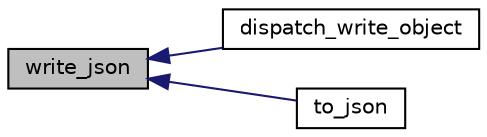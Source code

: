 digraph "write_json"
{
  edge [fontname="Helvetica",fontsize="10",labelfontname="Helvetica",labelfontsize="10"];
  node [fontname="Helvetica",fontsize="10",shape=record];
  rankdir="LR";
  Node39 [label="write_json",height=0.2,width=0.4,color="black", fillcolor="grey75", style="filled", fontcolor="black"];
  Node39 -> Node40 [dir="back",color="midnightblue",fontsize="10",style="solid",fontname="Helvetica"];
  Node40 [label="dispatch_write_object",height=0.2,width=0.4,color="black", fillcolor="white", style="filled",URL="$array__type__descriptor_8h.html#a30b6b2edbdf0593fd0d40edf6e55975f"];
  Node39 -> Node41 [dir="back",color="midnightblue",fontsize="10",style="solid",fontname="Helvetica"];
  Node41 [label="to_json",height=0.2,width=0.4,color="black", fillcolor="white", style="filled",URL="$json_8h.html#ad9088385ebeacfba9a8445a6a4a5a138"];
}
